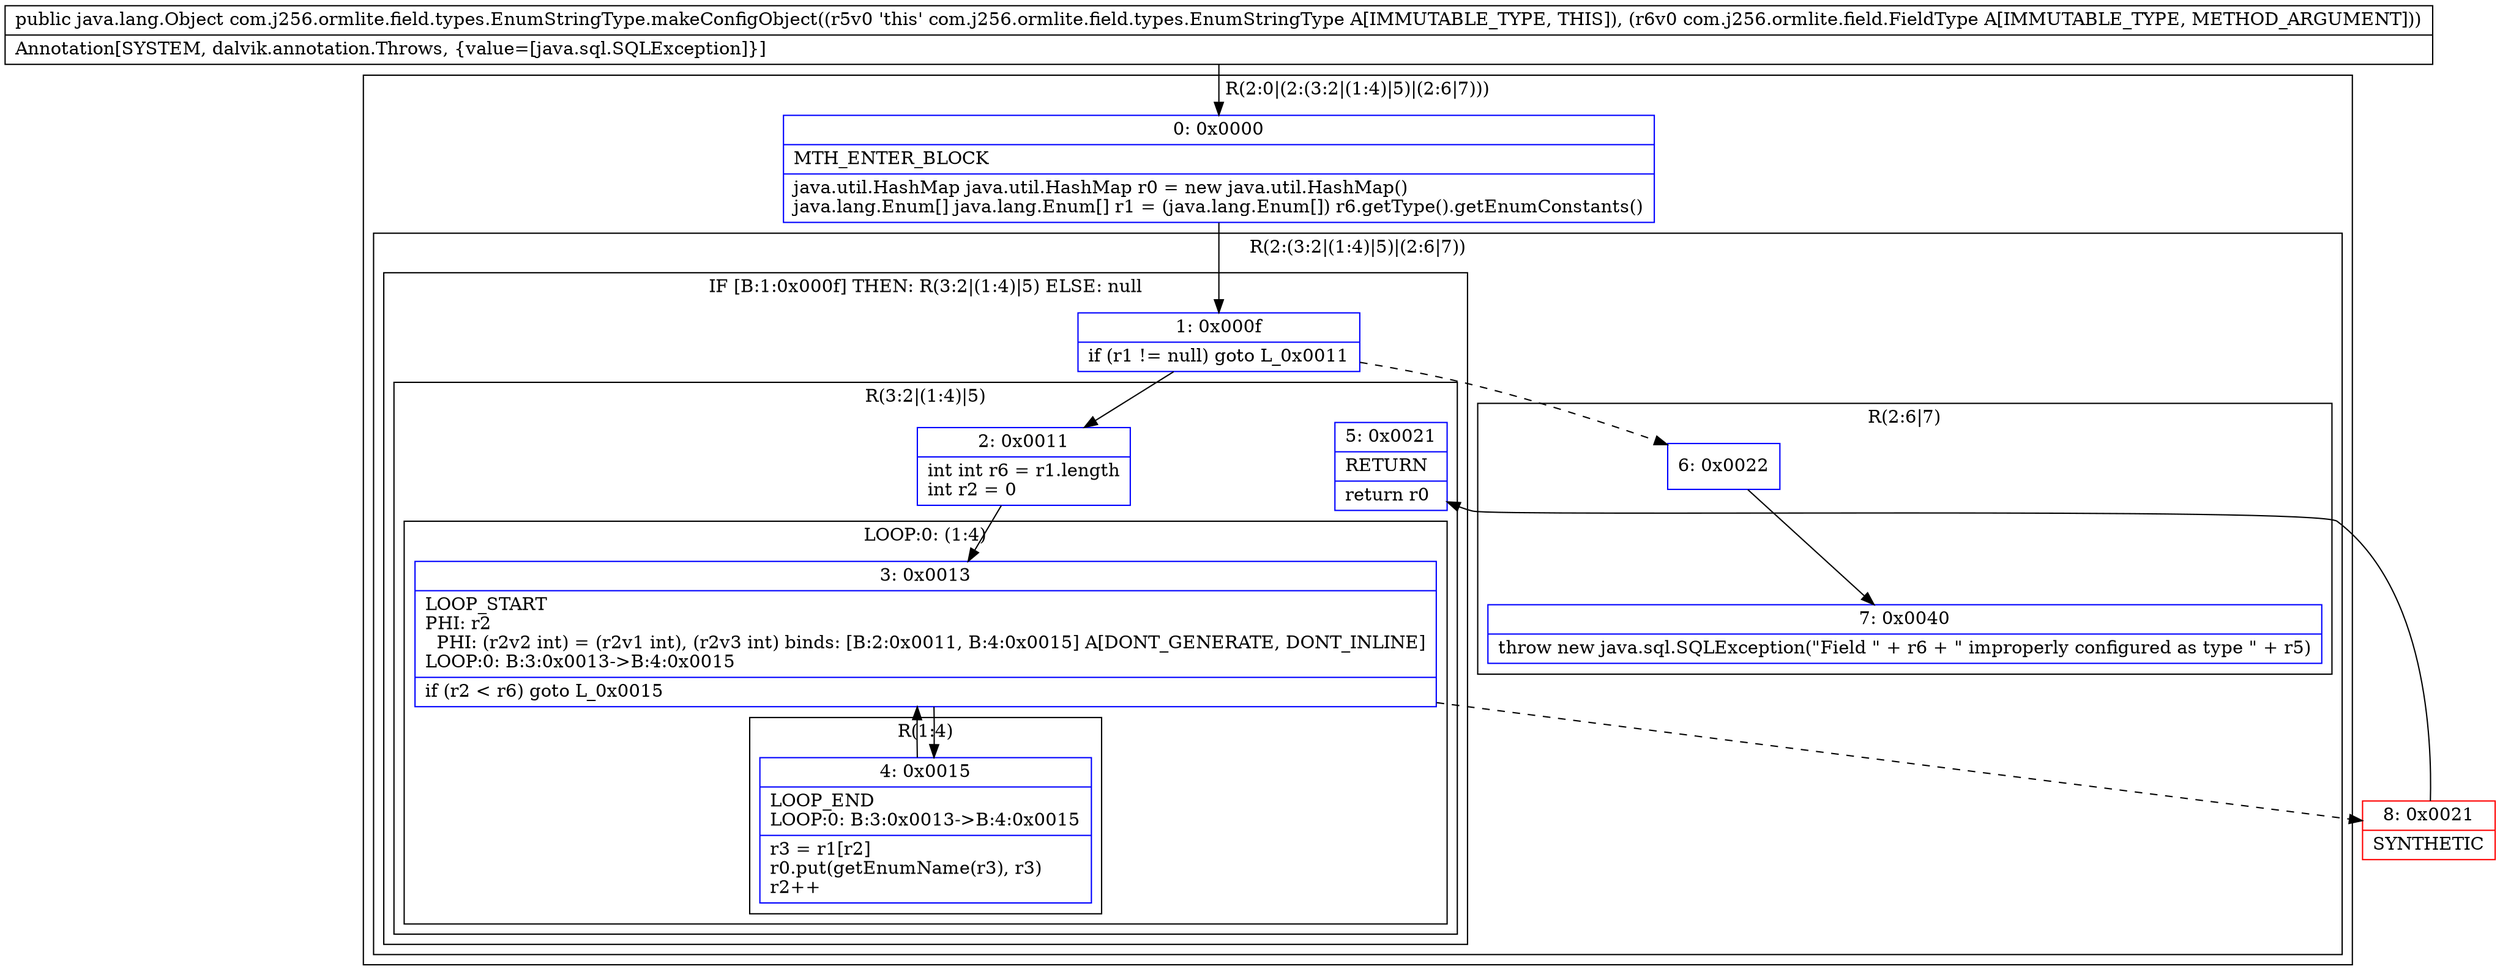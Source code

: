 digraph "CFG forcom.j256.ormlite.field.types.EnumStringType.makeConfigObject(Lcom\/j256\/ormlite\/field\/FieldType;)Ljava\/lang\/Object;" {
subgraph cluster_Region_2025931282 {
label = "R(2:0|(2:(3:2|(1:4)|5)|(2:6|7)))";
node [shape=record,color=blue];
Node_0 [shape=record,label="{0\:\ 0x0000|MTH_ENTER_BLOCK\l|java.util.HashMap java.util.HashMap r0 = new java.util.HashMap()\ljava.lang.Enum[] java.lang.Enum[] r1 = (java.lang.Enum[]) r6.getType().getEnumConstants()\l}"];
subgraph cluster_Region_1612365062 {
label = "R(2:(3:2|(1:4)|5)|(2:6|7))";
node [shape=record,color=blue];
subgraph cluster_IfRegion_1956006394 {
label = "IF [B:1:0x000f] THEN: R(3:2|(1:4)|5) ELSE: null";
node [shape=record,color=blue];
Node_1 [shape=record,label="{1\:\ 0x000f|if (r1 != null) goto L_0x0011\l}"];
subgraph cluster_Region_1498353428 {
label = "R(3:2|(1:4)|5)";
node [shape=record,color=blue];
Node_2 [shape=record,label="{2\:\ 0x0011|int int r6 = r1.length\lint r2 = 0\l}"];
subgraph cluster_LoopRegion_1564090452 {
label = "LOOP:0: (1:4)";
node [shape=record,color=blue];
Node_3 [shape=record,label="{3\:\ 0x0013|LOOP_START\lPHI: r2 \l  PHI: (r2v2 int) = (r2v1 int), (r2v3 int) binds: [B:2:0x0011, B:4:0x0015] A[DONT_GENERATE, DONT_INLINE]\lLOOP:0: B:3:0x0013\-\>B:4:0x0015\l|if (r2 \< r6) goto L_0x0015\l}"];
subgraph cluster_Region_325182866 {
label = "R(1:4)";
node [shape=record,color=blue];
Node_4 [shape=record,label="{4\:\ 0x0015|LOOP_END\lLOOP:0: B:3:0x0013\-\>B:4:0x0015\l|r3 = r1[r2]\lr0.put(getEnumName(r3), r3)\lr2++\l}"];
}
}
Node_5 [shape=record,label="{5\:\ 0x0021|RETURN\l|return r0\l}"];
}
}
subgraph cluster_Region_1154356594 {
label = "R(2:6|7)";
node [shape=record,color=blue];
Node_6 [shape=record,label="{6\:\ 0x0022}"];
Node_7 [shape=record,label="{7\:\ 0x0040|throw new java.sql.SQLException(\"Field \" + r6 + \" improperly configured as type \" + r5)\l}"];
}
}
}
Node_8 [shape=record,color=red,label="{8\:\ 0x0021|SYNTHETIC\l}"];
MethodNode[shape=record,label="{public java.lang.Object com.j256.ormlite.field.types.EnumStringType.makeConfigObject((r5v0 'this' com.j256.ormlite.field.types.EnumStringType A[IMMUTABLE_TYPE, THIS]), (r6v0 com.j256.ormlite.field.FieldType A[IMMUTABLE_TYPE, METHOD_ARGUMENT]))  | Annotation[SYSTEM, dalvik.annotation.Throws, \{value=[java.sql.SQLException]\}]\l}"];
MethodNode -> Node_0;
Node_0 -> Node_1;
Node_1 -> Node_2;
Node_1 -> Node_6[style=dashed];
Node_2 -> Node_3;
Node_3 -> Node_4;
Node_3 -> Node_8[style=dashed];
Node_4 -> Node_3;
Node_6 -> Node_7;
Node_8 -> Node_5;
}

